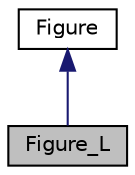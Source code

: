 digraph "Figure_L"
{
  edge [fontname="Helvetica",fontsize="10",labelfontname="Helvetica",labelfontsize="10"];
  node [fontname="Helvetica",fontsize="10",shape=record];
  Node0 [label="Figure_L",height=0.2,width=0.4,color="black", fillcolor="grey75", style="filled", fontcolor="black"];
  Node1 -> Node0 [dir="back",color="midnightblue",fontsize="10",style="solid"];
  Node1 [label="Figure",height=0.2,width=0.4,color="black", fillcolor="white", style="filled",URL="$classFigure.html",tooltip="Abstract class to implement general behaviour of all the figures. "];
}
